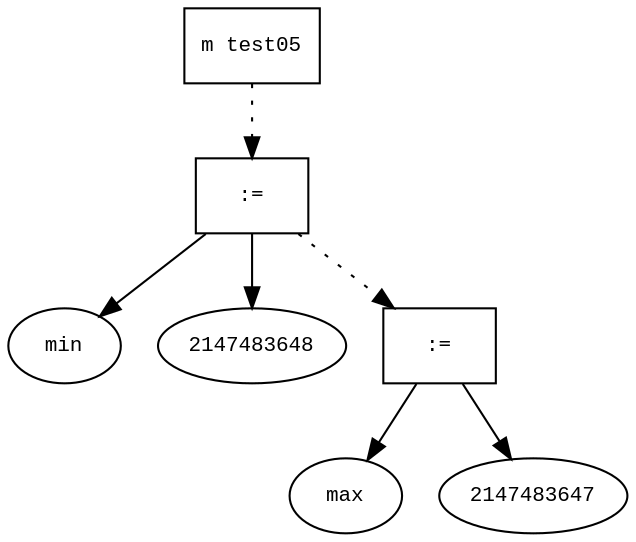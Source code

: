 digraph AST {
  graph [fontname="Times New Roman",fontsize=10];
  node  [fontname="Courier New",fontsize=10];
  edge  [fontname="Times New Roman",fontsize=10];

  node0 [label="m test05",shape=box];
  node4 [label=":=",shape=box];
  node2 [label="min",shape=ellipse];
  node4->node2;
  node3 [label="2147483648",shape=ellipse];
  node4->node3;
  node0 -> node4 [style=dotted];
  node7 [label=":=",shape=box];
  node5 [label="max",shape=ellipse];
  node7->node5;
  node6 [label="2147483647",shape=ellipse];
  node7->node6;
  node4 -> node7 [style=dotted];
}
